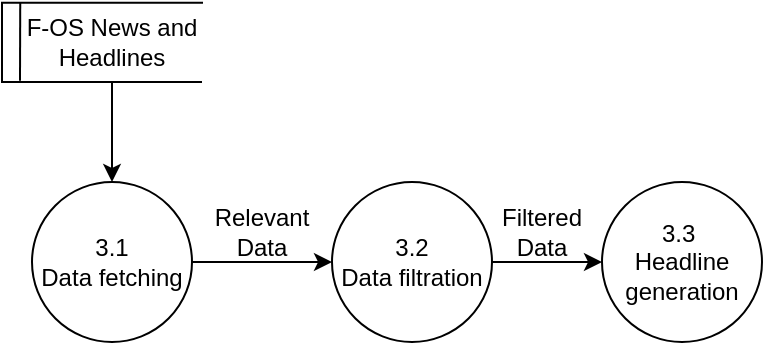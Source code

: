 <mxfile version="22.0.3" type="device">
  <diagram id="lN_t09WJoDMvqpIvtv02" name="Page-1">
    <mxGraphModel dx="1276" dy="606" grid="1" gridSize="10" guides="1" tooltips="1" connect="1" arrows="1" fold="1" page="1" pageScale="1" pageWidth="850" pageHeight="1100" math="0" shadow="0">
      <root>
        <mxCell id="0" />
        <mxCell id="1" parent="0" />
        <mxCell id="IbUqRm2YkzwlwxHxELcE-1" style="edgeStyle=orthogonalEdgeStyle;rounded=0;orthogonalLoop=1;jettySize=auto;html=1;entryX=0;entryY=0.5;entryDx=0;entryDy=0;" edge="1" parent="1" source="IbUqRm2YkzwlwxHxELcE-2" target="IbUqRm2YkzwlwxHxELcE-9">
          <mxGeometry relative="1" as="geometry" />
        </mxCell>
        <mxCell id="IbUqRm2YkzwlwxHxELcE-2" value="3.1&lt;br&gt;Data fetching" style="ellipse;whiteSpace=wrap;html=1;aspect=fixed;" vertex="1" parent="1">
          <mxGeometry x="195" y="200" width="80" height="80" as="geometry" />
        </mxCell>
        <mxCell id="IbUqRm2YkzwlwxHxELcE-3" value="" style="shape=partialRectangle;whiteSpace=wrap;html=1;bottom=0;right=0;fillColor=none;" vertex="1" parent="1">
          <mxGeometry x="180" y="110.32" width="100" height="39.68" as="geometry" />
        </mxCell>
        <mxCell id="IbUqRm2YkzwlwxHxELcE-4" value="" style="endArrow=none;html=1;rounded=0;exitX=0;exitY=1;exitDx=0;exitDy=0;entryX=1;entryY=1;entryDx=0;entryDy=0;" edge="1" parent="1" source="IbUqRm2YkzwlwxHxELcE-3" target="IbUqRm2YkzwlwxHxELcE-3">
          <mxGeometry width="50" height="50" relative="1" as="geometry">
            <mxPoint x="454" y="100.32" as="sourcePoint" />
            <mxPoint x="504" y="50.32" as="targetPoint" />
          </mxGeometry>
        </mxCell>
        <mxCell id="IbUqRm2YkzwlwxHxELcE-5" value="" style="endArrow=none;html=1;rounded=0;exitX=0.126;exitY=0.042;exitDx=0;exitDy=0;exitPerimeter=0;" edge="1" parent="1">
          <mxGeometry width="50" height="50" relative="1" as="geometry">
            <mxPoint x="189.12" y="110" as="sourcePoint" />
            <mxPoint x="189" y="149.32" as="targetPoint" />
          </mxGeometry>
        </mxCell>
        <mxCell id="IbUqRm2YkzwlwxHxELcE-6" style="edgeStyle=orthogonalEdgeStyle;rounded=0;orthogonalLoop=1;jettySize=auto;html=1;entryX=0.5;entryY=0;entryDx=0;entryDy=0;" edge="1" parent="1" source="IbUqRm2YkzwlwxHxELcE-7" target="IbUqRm2YkzwlwxHxELcE-2">
          <mxGeometry relative="1" as="geometry" />
        </mxCell>
        <mxCell id="IbUqRm2YkzwlwxHxELcE-7" value="F-OS News and Headlines" style="text;html=1;strokeColor=none;fillColor=none;align=center;verticalAlign=middle;whiteSpace=wrap;rounded=0;" vertex="1" parent="1">
          <mxGeometry x="190" y="110.32" width="90" height="39.68" as="geometry" />
        </mxCell>
        <mxCell id="IbUqRm2YkzwlwxHxELcE-8" style="edgeStyle=orthogonalEdgeStyle;rounded=0;orthogonalLoop=1;jettySize=auto;html=1;" edge="1" parent="1" source="IbUqRm2YkzwlwxHxELcE-9" target="IbUqRm2YkzwlwxHxELcE-10">
          <mxGeometry relative="1" as="geometry" />
        </mxCell>
        <mxCell id="IbUqRm2YkzwlwxHxELcE-9" value="3.2&lt;br&gt;Data filtration" style="ellipse;whiteSpace=wrap;html=1;aspect=fixed;" vertex="1" parent="1">
          <mxGeometry x="345" y="200" width="80" height="80" as="geometry" />
        </mxCell>
        <mxCell id="IbUqRm2YkzwlwxHxELcE-10" value="3.3&amp;nbsp;&lt;br&gt;Headline generation" style="ellipse;whiteSpace=wrap;html=1;aspect=fixed;" vertex="1" parent="1">
          <mxGeometry x="480" y="200" width="80" height="80" as="geometry" />
        </mxCell>
        <mxCell id="IbUqRm2YkzwlwxHxELcE-11" value="Relevant Data" style="text;html=1;strokeColor=none;fillColor=none;align=center;verticalAlign=middle;whiteSpace=wrap;rounded=0;" vertex="1" parent="1">
          <mxGeometry x="280" y="210" width="60" height="30" as="geometry" />
        </mxCell>
        <mxCell id="IbUqRm2YkzwlwxHxELcE-12" value="Filtered Data" style="text;html=1;strokeColor=none;fillColor=none;align=center;verticalAlign=middle;whiteSpace=wrap;rounded=0;" vertex="1" parent="1">
          <mxGeometry x="420" y="210" width="60" height="30" as="geometry" />
        </mxCell>
      </root>
    </mxGraphModel>
  </diagram>
</mxfile>
